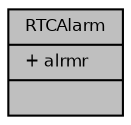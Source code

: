 digraph "RTCAlarm"
{
  bgcolor="transparent";
  edge [fontname="Helvetica",fontsize="8",labelfontname="Helvetica",labelfontsize="8"];
  node [fontname="Helvetica",fontsize="8",shape=record];
  Node1 [label="{RTCAlarm\n|+ alrmr\l|}",height=0.2,width=0.4,color="black", fillcolor="grey75", style="filled", fontcolor="black"];
}
